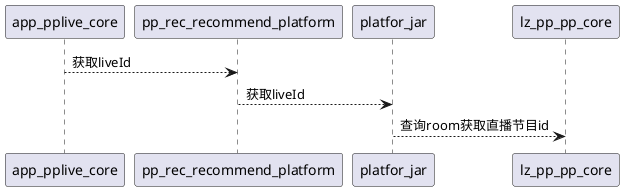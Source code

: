 @startuml
participant app_pplive_core
participant pp_rec_recommend_platform
participant platfor_jar
participant lz_pp_pp_core


app_pplive_core --> pp_rec_recommend_platform:获取liveId
pp_rec_recommend_platform -->platfor_jar:获取liveId
platfor_jar --> lz_pp_pp_core:查询room获取直播节目id
@enduml